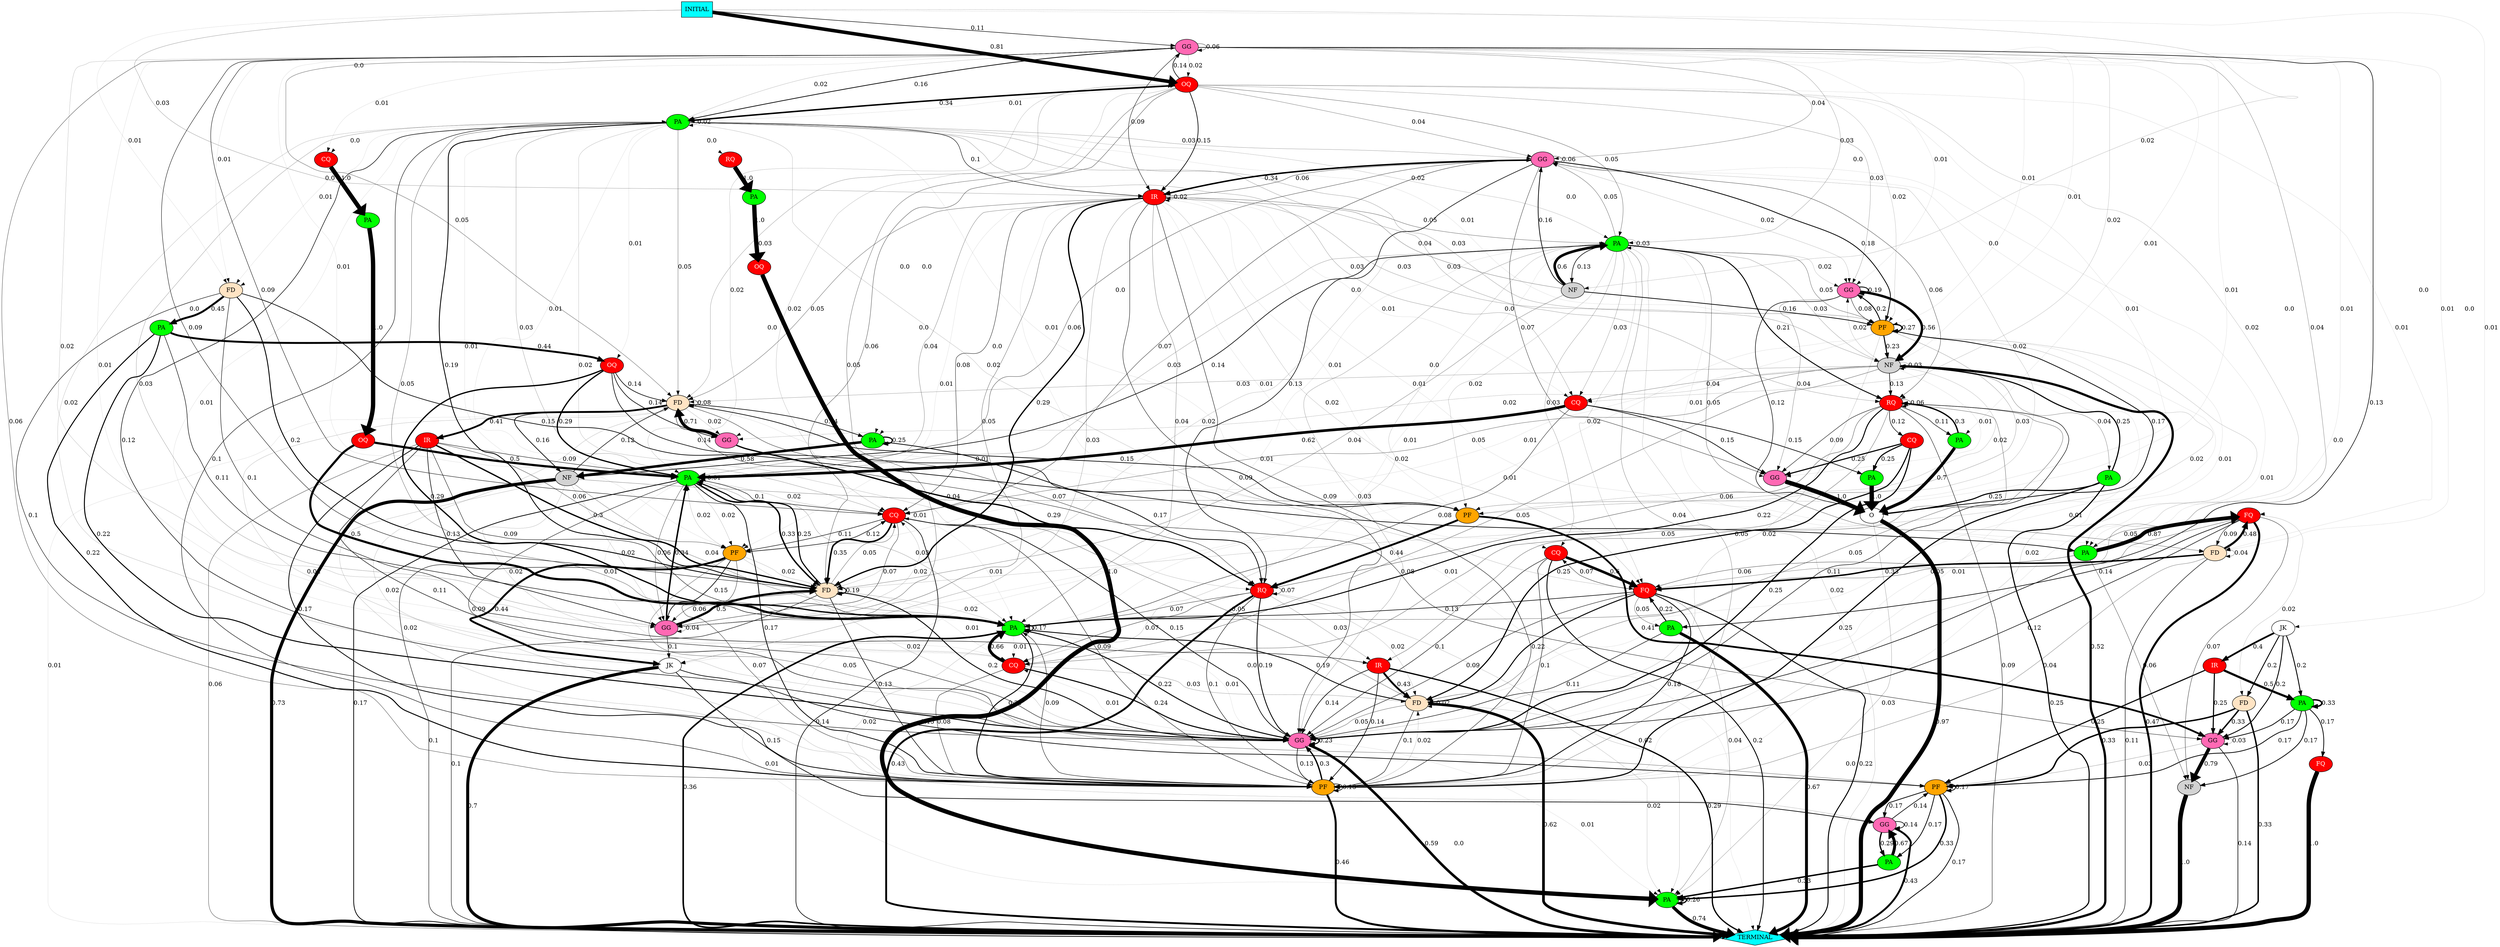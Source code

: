 digraph "G" {
0 [label="CQ", fillcolor=red, style=filled, fontcolor=white];
1 [label="CQ", fillcolor=red, style=filled, fontcolor=white];
2 [label="CQ", fillcolor=red, style=filled, fontcolor=white];
3 [label="CQ", fillcolor=red, style=filled, fontcolor=white];
4 [label="CQ", fillcolor=red, style=filled, fontcolor=white];
5 [label="CQ", fillcolor=red, style=filled, fontcolor=white];
6 [label="FD", fillcolor=bisque, style=filled, fontcolor=black];
7 [label="FD", fillcolor=bisque, style=filled, fontcolor=black];
8 [label="FD", fillcolor=bisque, style=filled, fontcolor=black];
9 [label="FD", fillcolor=bisque, style=filled, fontcolor=black];
10 [label="FD", fillcolor=bisque, style=filled, fontcolor=black];
11 [label="FD", fillcolor=bisque, style=filled, fontcolor=black];
12 [label="FQ", fillcolor=red, style=filled, fontcolor=white];
13 [label="FQ", fillcolor=red, style=filled, fontcolor=white];
14 [label="FQ", fillcolor=red, style=filled, fontcolor=white];
15 [label="GG", fillcolor=hotpink, style=filled];
16 [label="GG", fillcolor=hotpink, style=filled];
17 [label="GG", fillcolor=hotpink, style=filled];
18 [label="GG", fillcolor=hotpink, style=filled];
19 [label="GG", fillcolor=hotpink, style=filled];
20 [label="GG", fillcolor=hotpink, style=filled];
21 [label="GG", fillcolor=hotpink, style=filled];
22 [label="GG", fillcolor=hotpink, style=filled];
23 [label="GG", fillcolor=hotpink, style=filled];
24 [label="IR", fillcolor=red, style=filled, fontcolor=white];
25 [label="IR", fillcolor=red, style=filled, fontcolor=white];
26 [label="IR", fillcolor=red, style=filled, fontcolor=white];
27 [label="IR", fillcolor=red, style=filled, fontcolor=white];
28 [label="JK"];
29 [label="JK"];
30 [label="NF", orange=red, style=filled];
31 [label="NF", orange=red, style=filled];
32 [label="NF", orange=red, style=filled];
33 [label="NF", orange=red, style=filled];
34 [label="O"];
35 [label="OQ", fillcolor=red, style=filled, fontcolor=white];
36 [label="OQ", fillcolor=red, style=filled, fontcolor=white];
37 [label="OQ", fillcolor=red, style=filled, fontcolor=white];
38 [label="OQ", fillcolor=red, style=filled, fontcolor=white];
39 [label="PA", fillcolor=green, style=filled];
40 [label="PA", fillcolor=green, style=filled];
41 [label="PA", fillcolor=green, style=filled];
42 [label="PA", fillcolor=green, style=filled];
43 [label="PA", fillcolor=green, style=filled];
44 [label="PA", fillcolor=green, style=filled];
45 [label="PA", fillcolor=green, style=filled];
46 [label="PA", fillcolor=green, style=filled];
47 [label="PA", fillcolor=green, style=filled];
48 [label="PA", fillcolor=green, style=filled];
49 [label="PA", fillcolor=green, style=filled];
50 [label="PA", fillcolor=green, style=filled];
51 [label="PA", fillcolor=green, style=filled];
52 [label="PA", fillcolor=green, style=filled];
53 [label="PA", fillcolor=green, style=filled];
54 [label="PA", fillcolor=green, style=filled];
55 [label="PF", fillcolor=orange, style=filled];
56 [label="PF", fillcolor=orange, style=filled];
57 [label="PF", fillcolor=orange, style=filled];
58 [label="PF", fillcolor=orange, style=filled];
59 [label="PF", fillcolor=orange, style=filled];
60 [label="RQ", fillcolor=red, style=filled, fontcolor=white];
61 [label="RQ", fillcolor=red, style=filled, fontcolor=white];
62 [label="RQ", fillcolor=red, style=filled, fontcolor=white];
63 [label="TERMINAL", shape=diamond, fillcolor=cyan, style=filled];
64 [label="INITIAL", shape=box, fillcolor=cyan, style=filled];
0 -> 41  [label="1.0", penwidth="10.0"];
1 -> 9  [label="0.03", penwidth="0.3"];
1 -> 21  [label="0.24", penwidth="2.4"];
1 -> 51  [label="0.66", penwidth="6.6000000000000005"];
1 -> 57  [label="0.08", penwidth="0.8"];
2 -> 9  [label="0.25", penwidth="2.5"];
2 -> 21  [label="0.25", penwidth="2.5"];
2 -> 15  [label="0.25", penwidth="2.5"];
2 -> 39  [label="0.25", penwidth="2.5"];
3 -> 13  [label="0.6", penwidth="6.0"];
3 -> 21  [label="0.1", penwidth="1.0"];
3 -> 57  [label="0.1", penwidth="1.0"];
3 -> 63  [label="0.2", penwidth="2.0"];
4 -> 15  [label="0.15", penwidth="1.5"];
4 -> 51  [label="0.08", penwidth="0.8"];
4 -> 39  [label="0.15", penwidth="1.5"];
4 -> 52  [label="0.62", penwidth="6.2"];
5 -> 5  [label="0.01", penwidth="0.1"];
5 -> 9  [label="0.05", penwidth="0.5"];
5 -> 10  [label="0.35", penwidth="3.5"];
5 -> 19  [label="0.07", penwidth="0.7000000000000001"];
5 -> 21  [label="0.15", penwidth="1.5"];
5 -> 51  [label="0.01", penwidth="0.1"];
5 -> 52  [label="0.02", penwidth="0.2"];
5 -> 57  [label="0.09", penwidth="0.8999999999999999"];
5 -> 58  [label="0.11", penwidth="1.1"];
5 -> 63  [label="0.14", penwidth="1.4000000000000001"];
6 -> 17  [label="0.33", penwidth="3.3000000000000003"];
6 -> 56  [label="0.33", penwidth="3.3000000000000003"];
6 -> 63  [label="0.33", penwidth="3.3000000000000003"];
7 -> 7  [label="0.04", penwidth="0.4"];
7 -> 13  [label="0.33", penwidth="3.3000000000000003"];
7 -> 14  [label="0.48", penwidth="4.8"];
7 -> 57  [label="0.04", penwidth="0.4"];
7 -> 63  [label="0.11", penwidth="1.1"];
8 -> 10  [label="0.2", penwidth="2.0"];
8 -> 21  [label="0.1", penwidth="1.0"];
8 -> 25  [label="0.1", penwidth="1.0"];
8 -> 45  [label="0.15", penwidth="1.5"];
8 -> 48  [label="0.45", penwidth="4.5"];
9 -> 9  [label="0.02", penwidth="0.2"];
9 -> 21  [label="0.05", penwidth="0.5"];
9 -> 44  [label="0.02", penwidth="0.2"];
9 -> 51  [label="0.19", penwidth="1.9"];
9 -> 57  [label="0.1", penwidth="1.0"];
9 -> 63  [label="0.62", penwidth="6.2"];
10 -> 1  [label="0.01", penwidth="0.1"];
10 -> 5  [label="0.05", penwidth="0.5"];
10 -> 10  [label="0.19", penwidth="1.9"];
10 -> 19  [label="0.06", penwidth="0.6"];
10 -> 21  [label="0.2", penwidth="2.0"];
10 -> 51  [label="0.02", penwidth="0.2"];
10 -> 52  [label="0.25", penwidth="2.5"];
10 -> 57  [label="0.13", penwidth="1.3"];
10 -> 63  [label="0.1", penwidth="1.0"];
11 -> 11  [label="0.08", penwidth="0.8"];
11 -> 21  [label="0.02", penwidth="0.2"];
11 -> 16  [label="0.02", penwidth="0.2"];
11 -> 17  [label="0.08", penwidth="0.8"];
11 -> 26  [label="0.41", penwidth="4.1"];
11 -> 32  [label="0.16", penwidth="1.6"];
11 -> 47  [label="0.14", penwidth="1.4000000000000001"];
11 -> 55  [label="0.01", penwidth="0.1"];
11 -> 57  [label="0.02", penwidth="0.2"];
11 -> 61  [label="0.07", penwidth="0.7000000000000001"];
11 -> 63  [label="0.01", penwidth="0.1"];
12 -> 63  [label="1.0", penwidth="10.0"];
13 -> 3  [label="0.07", penwidth="0.7000000000000001"];
13 -> 9  [label="0.22", penwidth="2.2"];
13 -> 21  [label="0.09", penwidth="0.8999999999999999"];
13 -> 44  [label="0.04", penwidth="0.4"];
13 -> 46  [label="0.05", penwidth="0.5"];
13 -> 51  [label="0.13", penwidth="1.3"];
13 -> 57  [label="0.18", penwidth="1.7999999999999998"];
13 -> 63  [label="0.22", penwidth="2.2"];
14 -> 6  [label="0.02", penwidth="0.2"];
14 -> 7  [label="0.09", penwidth="0.8999999999999999"];
14 -> 21  [label="0.12", penwidth="1.2"];
14 -> 30  [label="0.07", penwidth="0.7000000000000001"];
14 -> 51  [label="0.05", penwidth="0.5"];
14 -> 45  [label="0.05", penwidth="0.5"];
14 -> 46  [label="0.14", penwidth="1.4000000000000001"];
14 -> 63  [label="0.47", penwidth="4.699999999999999"];
15 -> 34  [label="1.0", penwidth="10.0"];
16 -> 11  [label="0.71", penwidth="7.1"];
16 -> 61  [label="0.29", penwidth="2.9"];
17 -> 17  [label="0.03", penwidth="0.3"];
17 -> 30  [label="0.79", penwidth="7.9"];
17 -> 56  [label="0.03", penwidth="0.3"];
17 -> 63  [label="0.14", penwidth="1.4000000000000001"];
18 -> 18  [label="0.14", penwidth="1.4000000000000001"];
18 -> 42  [label="0.29", penwidth="2.9"];
18 -> 56  [label="0.14", penwidth="1.4000000000000001"];
18 -> 63  [label="0.43", penwidth="4.3"];
19 -> 5  [label="0.02", penwidth="0.2"];
19 -> 10  [label="0.5", penwidth="5.0"];
19 -> 19  [label="0.04", penwidth="0.4"];
19 -> 28  [label="0.1", penwidth="1.0"];
19 -> 52  [label="0.34", penwidth="3.4000000000000004"];
20 -> 15  [label="0.04", penwidth="0.4"];
20 -> 20  [label="0.19", penwidth="1.9"];
20 -> 33  [label="0.56", penwidth="5.6000000000000005"];
20 -> 34  [label="0.12", penwidth="1.2"];
20 -> 59  [label="0.08", penwidth="0.8"];
21 -> 1  [label="0.01", penwidth="0.1"];
21 -> 21  [label="0.23", penwidth="2.3000000000000003"];
21 -> 44  [label="0.01", penwidth="0.1"];
21 -> 51  [label="0.01", penwidth="0.1"];
21 -> 56  [label="0.0", penwidth="0.0"];
21 -> 57  [label="0.13", penwidth="1.3"];
21 -> 63  [label="0.59", penwidth="5.8999999999999995"];
22 -> 5  [label="0.07", penwidth="0.7000000000000001"];
22 -> 21  [label="0.01", penwidth="0.1"];
22 -> 20  [label="0.02", penwidth="0.2"];
22 -> 22  [label="0.06", penwidth="0.6"];
22 -> 15  [label="0.07", penwidth="0.7000000000000001"];
22 -> 27  [label="0.34", penwidth="3.4000000000000004"];
22 -> 52  [label="0.06", penwidth="0.6"];
22 -> 57  [label="0.01", penwidth="0.1"];
22 -> 55  [label="0.02", penwidth="0.2"];
22 -> 59  [label="0.18", penwidth="1.7999999999999998"];
22 -> 62  [label="0.06", penwidth="0.6"];
22 -> 61  [label="0.13", penwidth="1.3"];
23 -> 0  [label="0.01", penwidth="0.1"];
23 -> 1  [label="0.01", penwidth="0.1"];
23 -> 4  [label="0.02", penwidth="0.2"];
23 -> 5  [label="0.09", penwidth="0.8999999999999999"];
23 -> 8  [label="0.01", penwidth="0.1"];
23 -> 7  [label="0.01", penwidth="0.1"];
23 -> 11  [label="0.05", penwidth="0.5"];
23 -> 10  [label="0.09", penwidth="0.8999999999999999"];
23 -> 14  [label="0.0", penwidth="0.0"];
23 -> 13  [label="0.04", penwidth="0.4"];
23 -> 20  [label="0.01", penwidth="0.1"];
23 -> 19  [label="0.02", penwidth="0.2"];
23 -> 22  [label="0.04", penwidth="0.4"];
23 -> 23  [label="0.06", penwidth="0.6"];
23 -> 21  [label="0.13", penwidth="1.3"];
23 -> 27  [label="0.09", penwidth="0.8999999999999999"];
23 -> 31  [label="0.0", penwidth="0.0"];
23 -> 33  [label="0.01", penwidth="0.1"];
23 -> 38  [label="0.02", penwidth="0.2"];
23 -> 43  [label="0.01", penwidth="0.1"];
23 -> 52  [label="0.01", penwidth="0.1"];
23 -> 45  [label="0.01", penwidth="0.1"];
23 -> 53  [label="0.03", penwidth="0.3"];
23 -> 54  [label="0.16", penwidth="1.6"];
23 -> 58  [label="0.0", penwidth="0.0"];
23 -> 55  [label="0.01", penwidth="0.1"];
23 -> 59  [label="0.01", penwidth="0.1"];
23 -> 57  [label="0.06", penwidth="0.6"];
24 -> 17  [label="0.25", penwidth="2.5"];
24 -> 50  [label="0.5", penwidth="5.0"];
24 -> 56  [label="0.25", penwidth="2.5"];
25 -> 9  [label="0.43", penwidth="4.3"];
25 -> 21  [label="0.14", penwidth="1.4000000000000001"];
25 -> 57  [label="0.14", penwidth="1.4000000000000001"];
25 -> 63  [label="0.29", penwidth="2.9"];
26 -> 10  [label="0.3", penwidth="3.0"];
26 -> 21  [label="0.11", penwidth="1.1"];
26 -> 19  [label="0.13", penwidth="1.3"];
26 -> 51  [label="0.09", penwidth="0.8999999999999999"];
26 -> 52  [label="0.09", penwidth="0.8999999999999999"];
26 -> 58  [label="0.06", penwidth="0.6"];
26 -> 57  [label="0.17", penwidth="1.7000000000000002"];
26 -> 63  [label="0.06", penwidth="0.6"];
27 -> 3  [label="0.01", penwidth="0.1"];
27 -> 4  [label="0.01", penwidth="0.1"];
27 -> 5  [label="0.08", penwidth="0.8"];
27 -> 7  [label="0.01", penwidth="0.1"];
27 -> 11  [label="0.05", penwidth="0.5"];
27 -> 10  [label="0.29", penwidth="2.9"];
27 -> 13  [label="0.02", penwidth="0.2"];
27 -> 19  [label="0.05", penwidth="0.5"];
27 -> 22  [label="0.06", penwidth="0.6"];
27 -> 21  [label="0.09", penwidth="0.8999999999999999"];
27 -> 27  [label="0.02", penwidth="0.2"];
27 -> 28  [label="0.03", penwidth="0.3"];
27 -> 34  [label="0.0", penwidth="0.0"];
27 -> 47  [label="0.0", penwidth="0.0"];
27 -> 52  [label="0.04", penwidth="0.4"];
27 -> 51  [label="0.04", penwidth="0.4"];
27 -> 53  [label="0.05", penwidth="0.5"];
27 -> 55  [label="0.01", penwidth="0.1"];
27 -> 58  [label="0.01", penwidth="0.1"];
27 -> 59  [label="0.03", penwidth="0.3"];
27 -> 57  [label="0.09", penwidth="0.8999999999999999"];
27 -> 62  [label="0.0", penwidth="0.0"];
27 -> 63  [label="0.01", penwidth="0.1"];
28 -> 18  [label="0.15", penwidth="1.5"];
28 -> 56  [label="0.15", penwidth="1.5"];
28 -> 63  [label="0.7", penwidth="7.0"];
29 -> 6  [label="0.2", penwidth="2.0"];
29 -> 17  [label="0.2", penwidth="2.0"];
29 -> 24  [label="0.4", penwidth="4.0"];
29 -> 50  [label="0.2", penwidth="2.0"];
30 -> 63  [label="1.0", penwidth="10.0"];
31 -> 10  [label="0.04", penwidth="0.4"];
31 -> 22  [label="0.16", penwidth="1.6"];
31 -> 27  [label="0.04", penwidth="0.4"];
31 -> 53  [label="0.6", penwidth="6.0"];
31 -> 59  [label="0.16", penwidth="1.6"];
32 -> 1  [label="0.02", penwidth="0.2"];
32 -> 11  [label="0.12", penwidth="1.2"];
32 -> 19  [label="0.02", penwidth="0.2"];
32 -> 51  [label="0.04", penwidth="0.4"];
32 -> 57  [label="0.02", penwidth="0.2"];
32 -> 55  [label="0.04", penwidth="0.4"];
32 -> 63  [label="0.73", penwidth="7.3"];
33 -> 4  [label="0.04", penwidth="0.4"];
33 -> 5  [label="0.05", penwidth="0.5"];
33 -> 1  [label="0.05", penwidth="0.5"];
33 -> 11  [label="0.03", penwidth="0.3"];
33 -> 15  [label="0.01", penwidth="0.1"];
33 -> 16  [label="0.02", penwidth="0.2"];
33 -> 20  [label="0.02", penwidth="0.2"];
33 -> 33  [label="0.03", penwidth="0.3"];
33 -> 49  [label="0.04", penwidth="0.4"];
33 -> 57  [label="0.01", penwidth="0.1"];
33 -> 55  [label="0.02", penwidth="0.2"];
33 -> 62  [label="0.13", penwidth="1.3"];
33 -> 63  [label="0.52", penwidth="5.2"];
34 -> 44  [label="0.03", penwidth="0.3"];
34 -> 63  [label="0.97", penwidth="9.7"];
35 -> 44  [label="1.0", penwidth="10.0"];
36 -> 51  [label="0.5", penwidth="5.0"];
36 -> 52  [label="0.5", penwidth="5.0"];
37 -> 11  [label="0.14", penwidth="1.4000000000000001"];
37 -> 16  [label="0.14", penwidth="1.4000000000000001"];
37 -> 51  [label="0.29", penwidth="2.9"];
37 -> 52  [label="0.29", penwidth="2.9"];
37 -> 55  [label="0.14", penwidth="1.4000000000000001"];
38 -> 5  [label="0.02", penwidth="0.2"];
38 -> 8  [label="0.0", penwidth="0.0"];
38 -> 7  [label="0.01", penwidth="0.1"];
38 -> 11  [label="0.03", penwidth="0.3"];
38 -> 10  [label="0.06", penwidth="0.6"];
38 -> 14  [label="0.0", penwidth="0.0"];
38 -> 15  [label="0.0", penwidth="0.0"];
38 -> 16  [label="0.0", penwidth="0.0"];
38 -> 20  [label="0.03", penwidth="0.3"];
38 -> 22  [label="0.04", penwidth="0.4"];
38 -> 19  [label="0.05", penwidth="0.5"];
38 -> 23  [label="0.14", penwidth="1.4000000000000001"];
38 -> 27  [label="0.15", penwidth="1.5"];
38 -> 47  [label="0.0", penwidth="0.0"];
38 -> 45  [label="0.02", penwidth="0.2"];
38 -> 52  [label="0.02", penwidth="0.2"];
38 -> 53  [label="0.05", penwidth="0.5"];
38 -> 54  [label="0.34", penwidth="3.4000000000000004"];
38 -> 58  [label="0.0", penwidth="0.0"];
38 -> 57  [label="0.0", penwidth="0.0"];
38 -> 55  [label="0.01", penwidth="0.1"];
38 -> 59  [label="0.02", penwidth="0.2"];
38 -> 62  [label="0.0", penwidth="0.0"];
39 -> 34  [label="1.0", penwidth="10.0"];
40 -> 35  [label="1.0", penwidth="10.0"];
41 -> 36  [label="1.0", penwidth="10.0"];
42 -> 18  [label="0.67", penwidth="6.7"];
42 -> 44  [label="0.33", penwidth="3.3000000000000003"];
43 -> 34  [label="0.7", penwidth="7.0"];
43 -> 62  [label="0.3", penwidth="3.0"];
44 -> 44  [label="0.26", penwidth="2.6"];
44 -> 63  [label="0.74", penwidth="7.4"];
45 -> 13  [label="0.06", penwidth="0.6"];
45 -> 14  [label="0.87", penwidth="8.7"];
45 -> 30  [label="0.06", penwidth="0.6"];
46 -> 13  [label="0.22", penwidth="2.2"];
46 -> 21  [label="0.11", penwidth="1.1"];
46 -> 63  [label="0.67", penwidth="6.7"];
47 -> 32  [label="0.58", penwidth="5.8"];
47 -> 47  [label="0.25", penwidth="2.5"];
47 -> 61  [label="0.17", penwidth="1.7000000000000002"];
48 -> 21  [label="0.22", penwidth="2.2"];
48 -> 37  [label="0.44", penwidth="4.4"];
48 -> 51  [label="0.11", penwidth="1.1"];
48 -> 57  [label="0.22", penwidth="2.2"];
49 -> 33  [label="0.25", penwidth="2.5"];
49 -> 34  [label="0.25", penwidth="2.5"];
49 -> 57  [label="0.25", penwidth="2.5"];
49 -> 63  [label="0.25", penwidth="2.5"];
50 -> 12  [label="0.17", penwidth="1.7000000000000002"];
50 -> 17  [label="0.17", penwidth="1.7000000000000002"];
50 -> 30  [label="0.17", penwidth="1.7000000000000002"];
50 -> 50  [label="0.33", penwidth="3.3000000000000003"];
50 -> 56  [label="0.17", penwidth="1.7000000000000002"];
51 -> 1  [label="0.01", penwidth="0.1"];
51 -> 9  [label="0.0", penwidth="0.0"];
51 -> 18  [label="0.02", penwidth="0.2"];
51 -> 21  [label="0.22", penwidth="2.2"];
51 -> 44  [label="0.01", penwidth="0.1"];
51 -> 51  [label="0.17", penwidth="1.7000000000000002"];
51 -> 57  [label="0.21", penwidth="2.1"];
51 -> 63  [label="0.36", penwidth="3.5999999999999996"];
52 -> 1  [label="0.01", penwidth="0.1"];
52 -> 5  [label="0.1", penwidth="1.0"];
52 -> 10  [label="0.33", penwidth="3.3000000000000003"];
52 -> 19  [label="0.06", penwidth="0.6"];
52 -> 21  [label="0.09", penwidth="0.8999999999999999"];
52 -> 52  [label="0.01", penwidth="0.1"];
52 -> 51  [label="0.03", penwidth="0.3"];
52 -> 58  [label="0.02", penwidth="0.2"];
52 -> 57  [label="0.17", penwidth="1.7000000000000002"];
52 -> 63  [label="0.17", penwidth="1.7000000000000002"];
53 -> 1  [label="0.02", penwidth="0.2"];
53 -> 4  [label="0.03", penwidth="0.3"];
53 -> 3  [label="0.03", penwidth="0.3"];
53 -> 10  [label="0.02", penwidth="0.2"];
53 -> 7  [label="0.05", penwidth="0.5"];
53 -> 13  [label="0.02", penwidth="0.2"];
53 -> 20  [label="0.02", penwidth="0.2"];
53 -> 21  [label="0.03", penwidth="0.3"];
53 -> 22  [label="0.05", penwidth="0.5"];
53 -> 28  [label="0.01", penwidth="0.1"];
53 -> 33  [label="0.03", penwidth="0.3"];
53 -> 31  [label="0.13", penwidth="1.3"];
53 -> 32  [label="0.14", penwidth="1.4000000000000001"];
53 -> 51  [label="0.01", penwidth="0.1"];
53 -> 45  [label="0.01", penwidth="0.1"];
53 -> 53  [label="0.03", penwidth="0.3"];
53 -> 52  [label="0.03", penwidth="0.3"];
53 -> 55  [label="0.02", penwidth="0.2"];
53 -> 57  [label="0.04", penwidth="0.4"];
53 -> 59  [label="0.05", penwidth="0.5"];
53 -> 62  [label="0.21", penwidth="2.1"];
53 -> 63  [label="0.02", penwidth="0.2"];
54 -> 0  [label="0.0", penwidth="0.0"];
54 -> 1  [label="0.01", penwidth="0.1"];
54 -> 4  [label="0.03", penwidth="0.3"];
54 -> 5  [label="0.03", penwidth="0.3"];
54 -> 8  [label="0.01", penwidth="0.1"];
54 -> 11  [label="0.05", penwidth="0.5"];
54 -> 10  [label="0.19", penwidth="1.9"];
54 -> 13  [label="0.02", penwidth="0.2"];
54 -> 20  [label="0.0", penwidth="0.0"];
54 -> 23  [label="0.02", penwidth="0.2"];
54 -> 19  [label="0.03", penwidth="0.3"];
54 -> 22  [label="0.03", penwidth="0.3"];
54 -> 21  [label="0.12", penwidth="1.2"];
54 -> 27  [label="0.1", penwidth="1.0"];
54 -> 28  [label="0.02", penwidth="0.2"];
54 -> 33  [label="0.03", penwidth="0.3"];
54 -> 37  [label="0.01", penwidth="0.1"];
54 -> 38  [label="0.01", penwidth="0.1"];
54 -> 43  [label="0.0", penwidth="0.0"];
54 -> 45  [label="0.0", penwidth="0.0"];
54 -> 52  [label="0.01", penwidth="0.1"];
54 -> 54  [label="0.02", penwidth="0.2"];
54 -> 53  [label="0.02", penwidth="0.2"];
54 -> 51  [label="0.05", penwidth="0.5"];
54 -> 58  [label="0.01", penwidth="0.1"];
54 -> 59  [label="0.01", penwidth="0.1"];
54 -> 55  [label="0.01", penwidth="0.1"];
54 -> 57  [label="0.1", penwidth="1.0"];
54 -> 60  [label="0.0", penwidth="0.0"];
54 -> 61  [label="0.02", penwidth="0.2"];
54 -> 62  [label="0.03", penwidth="0.3"];
55 -> 11  [label="0.15", penwidth="1.5"];
55 -> 17  [label="0.41", penwidth="4.1"];
55 -> 61  [label="0.44", penwidth="4.4"];
56 -> 18  [label="0.17", penwidth="1.7000000000000002"];
56 -> 42  [label="0.17", penwidth="1.7000000000000002"];
56 -> 44  [label="0.33", penwidth="3.3000000000000003"];
56 -> 56  [label="0.17", penwidth="1.7000000000000002"];
56 -> 63  [label="0.17", penwidth="1.7000000000000002"];
57 -> 9  [label="0.02", penwidth="0.2"];
57 -> 21  [label="0.3", penwidth="3.0"];
57 -> 44  [label="0.0", penwidth="0.0"];
57 -> 51  [label="0.09", penwidth="0.8999999999999999"];
57 -> 57  [label="0.13", penwidth="1.3"];
57 -> 63  [label="0.46", penwidth="4.6000000000000005"];
58 -> 5  [label="0.12", penwidth="1.2"];
58 -> 10  [label="0.02", penwidth="0.2"];
58 -> 21  [label="0.02", penwidth="0.2"];
58 -> 19  [label="0.15", penwidth="1.5"];
58 -> 28  [label="0.44", penwidth="4.4"];
58 -> 52  [label="0.02", penwidth="0.2"];
58 -> 56  [label="0.05", penwidth="0.5"];
58 -> 57  [label="0.07", penwidth="0.7000000000000001"];
58 -> 63  [label="0.1", penwidth="1.0"];
59 -> 9  [label="0.01", penwidth="0.1"];
59 -> 10  [label="0.02", penwidth="0.2"];
59 -> 19  [label="0.01", penwidth="0.1"];
59 -> 21  [label="0.02", penwidth="0.2"];
59 -> 20  [label="0.2", penwidth="2.0"];
59 -> 33  [label="0.23", penwidth="2.3000000000000003"];
59 -> 34  [label="0.17", penwidth="1.7000000000000002"];
59 -> 58  [label="0.01", penwidth="0.1"];
59 -> 57  [label="0.02", penwidth="0.2"];
59 -> 55  [label="0.03", penwidth="0.3"];
59 -> 59  [label="0.27", penwidth="2.7"];
60 -> 40  [label="1.0", penwidth="10.0"];
61 -> 1  [label="0.07", penwidth="0.7000000000000001"];
61 -> 9  [label="0.02", penwidth="0.2"];
61 -> 21  [label="0.19", penwidth="1.9"];
61 -> 25  [label="0.03", penwidth="0.3"];
61 -> 44  [label="0.02", penwidth="0.2"];
61 -> 51  [label="0.07", penwidth="0.7000000000000001"];
61 -> 57  [label="0.1", penwidth="1.0"];
61 -> 61  [label="0.07", penwidth="0.7000000000000001"];
61 -> 63  [label="0.43", penwidth="4.3"];
62 -> 1  [label="0.05", penwidth="0.5"];
62 -> 2  [label="0.12", penwidth="1.2"];
62 -> 9  [label="0.05", penwidth="0.5"];
62 -> 15  [label="0.09", penwidth="0.8999999999999999"];
62 -> 21  [label="0.11", penwidth="1.1"];
62 -> 25  [label="0.05", penwidth="0.5"];
62 -> 43  [label="0.11", penwidth="1.1"];
62 -> 51  [label="0.22", penwidth="2.2"];
62 -> 61  [label="0.06", penwidth="0.6"];
62 -> 62  [label="0.06", penwidth="0.6"];
62 -> 63  [label="0.09", penwidth="0.8999999999999999"];
64 -> 8  [label="0.01", penwidth="0.1"];
64 -> 13  [label="0.0", penwidth="0.0"];
64 -> 23  [label="0.11", penwidth="1.1"];
64 -> 27  [label="0.03", penwidth="0.3"];
64 -> 29  [label="0.01", penwidth="0.1"];
64 -> 31  [label="0.02", penwidth="0.2"];
64 -> 38  [label="0.81", penwidth="8.100000000000001"];
64 -> 54  [label="0.0", penwidth="0.0"];
}
